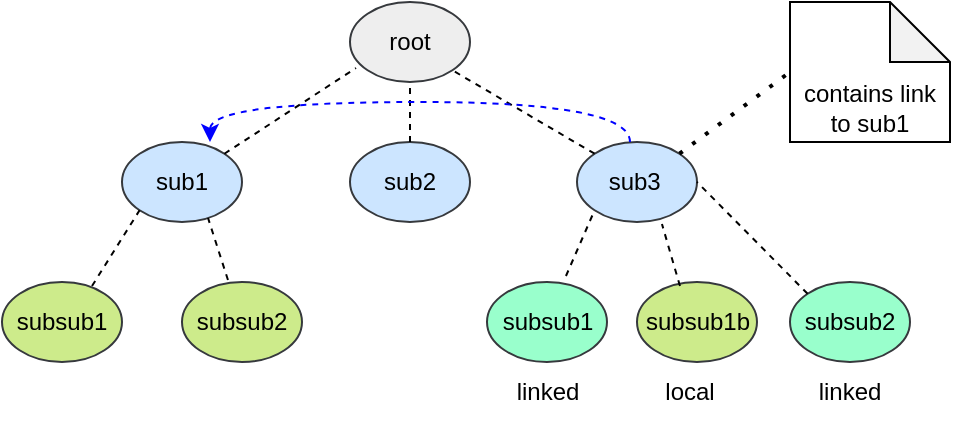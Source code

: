 <mxfile version="20.5.3" type="embed"><diagram name="Seite-1" id="J7wPt4fXxp6ta61tr3np"><mxGraphModel dx="968" dy="685" grid="1" gridSize="10" guides="1" tooltips="1" connect="1" arrows="1" fold="1" page="1" pageScale="1" pageWidth="827" pageHeight="1169" math="0" shadow="0"><root><mxCell id="0"/><mxCell id="1" parent="0"/><mxCell id="2" value="root" style="ellipse;whiteSpace=wrap;html=1;fillColor=#eeeeee;strokeColor=#36393d;" vertex="1" parent="1"><mxGeometry x="204" y="20" width="60" height="40" as="geometry"/></mxCell><mxCell id="3" value="sub1" style="ellipse;whiteSpace=wrap;html=1;fillColor=#cce5ff;strokeColor=#36393d;" vertex="1" parent="1"><mxGeometry x="90" y="90" width="60" height="40" as="geometry"/></mxCell><mxCell id="4" value="sub2" style="ellipse;whiteSpace=wrap;html=1;fillColor=#cce5ff;strokeColor=#36393d;" vertex="1" parent="1"><mxGeometry x="204" y="90" width="60" height="40" as="geometry"/></mxCell><mxCell id="5" value="sub3&amp;nbsp;" style="ellipse;whiteSpace=wrap;html=1;fillColor=#cce5ff;strokeColor=#36393d;" vertex="1" parent="1"><mxGeometry x="317.5" y="90" width="60" height="40" as="geometry"/></mxCell><mxCell id="6" value="contains link to sub1" style="shape=note;whiteSpace=wrap;html=1;backgroundOutline=1;darkOpacity=0.05;gradientColor=none;labelPosition=center;verticalLabelPosition=middle;align=center;verticalAlign=bottom;" vertex="1" parent="1"><mxGeometry x="424" y="20" width="80" height="70" as="geometry"/></mxCell><mxCell id="7" value="" style="endArrow=none;dashed=1;html=1;dashPattern=1 3;strokeWidth=2;rounded=0;exitX=1;exitY=0;exitDx=0;exitDy=0;entryX=0;entryY=0.5;entryDx=0;entryDy=0;entryPerimeter=0;" edge="1" parent="1" source="5" target="6"><mxGeometry width="50" height="50" relative="1" as="geometry"><mxPoint x="354" y="50" as="sourcePoint"/><mxPoint x="404" as="targetPoint"/></mxGeometry></mxCell><mxCell id="8" value="" style="endArrow=none;dashed=1;html=1;rounded=0;exitX=1;exitY=0;exitDx=0;exitDy=0;entryX=0.05;entryY=0.825;entryDx=0;entryDy=0;entryPerimeter=0;" edge="1" parent="1" source="3" target="2"><mxGeometry width="50" height="50" relative="1" as="geometry"><mxPoint x="354" y="50" as="sourcePoint"/><mxPoint x="404" as="targetPoint"/></mxGeometry></mxCell><mxCell id="9" value="" style="endArrow=none;dashed=1;html=1;rounded=0;entryX=0.5;entryY=1;entryDx=0;entryDy=0;" edge="1" parent="1" source="4" target="2"><mxGeometry width="50" height="50" relative="1" as="geometry"><mxPoint x="151.213" y="105.858" as="sourcePoint"/><mxPoint x="217" y="63" as="targetPoint"/></mxGeometry></mxCell><mxCell id="10" value="" style="endArrow=none;dashed=1;html=1;rounded=0;entryX=1;entryY=1;entryDx=0;entryDy=0;exitX=0;exitY=0;exitDx=0;exitDy=0;" edge="1" parent="1" source="5" target="2"><mxGeometry width="50" height="50" relative="1" as="geometry"><mxPoint x="244" y="100" as="sourcePoint"/><mxPoint x="244" y="70" as="targetPoint"/></mxGeometry></mxCell><mxCell id="16" value="" style="endArrow=classic;html=1;rounded=0;shadow=0;sketch=0;curved=1;edgeStyle=orthogonalEdgeStyle;dashed=1;strokeColor=#0000FF;" edge="1" parent="1"><mxGeometry width="50" height="50" relative="1" as="geometry"><mxPoint x="344" y="90" as="sourcePoint"/><mxPoint x="134" y="90" as="targetPoint"/><Array as="points"><mxPoint x="344" y="70"/><mxPoint x="134" y="70"/></Array></mxGeometry></mxCell><mxCell id="17" value="subsub1" style="ellipse;whiteSpace=wrap;html=1;fillColor=#cdeb8b;strokeColor=#36393d;" vertex="1" parent="1"><mxGeometry x="30" y="160" width="60" height="40" as="geometry"/></mxCell><mxCell id="18" value="subsub2" style="ellipse;whiteSpace=wrap;html=1;fillColor=#cdeb8b;strokeColor=#36393d;" vertex="1" parent="1"><mxGeometry x="120" y="160" width="60" height="40" as="geometry"/></mxCell><mxCell id="21" value="subsub1" style="ellipse;whiteSpace=wrap;html=1;fillColor=#99FFCC;strokeColor=#36393d;" vertex="1" parent="1"><mxGeometry x="272.5" y="160" width="60" height="40" as="geometry"/></mxCell><mxCell id="22" value="subsub2" style="ellipse;whiteSpace=wrap;html=1;fillColor=#99FFCC;strokeColor=#36393d;" vertex="1" parent="1"><mxGeometry x="424" y="160" width="60" height="40" as="geometry"/></mxCell><mxCell id="23" value="subsub1b" style="ellipse;whiteSpace=wrap;html=1;fillColor=#cdeb8b;strokeColor=#36393d;" vertex="1" parent="1"><mxGeometry x="347.5" y="160" width="60" height="40" as="geometry"/></mxCell><mxCell id="24" value="" style="endArrow=none;dashed=1;html=1;rounded=0;exitX=0.75;exitY=0.05;exitDx=0;exitDy=0;entryX=0;entryY=1;entryDx=0;entryDy=0;exitPerimeter=0;" edge="1" parent="1" source="17" target="3"><mxGeometry width="50" height="50" relative="1" as="geometry"><mxPoint x="151.213" y="105.858" as="sourcePoint"/><mxPoint x="217" y="63" as="targetPoint"/></mxGeometry></mxCell><mxCell id="25" value="" style="endArrow=none;dashed=1;html=1;rounded=0;exitX=0.383;exitY=-0.025;exitDx=0;exitDy=0;entryX=0.717;entryY=0.95;entryDx=0;entryDy=0;exitPerimeter=0;entryPerimeter=0;" edge="1" parent="1" source="18" target="3"><mxGeometry width="50" height="50" relative="1" as="geometry"><mxPoint x="85" y="172" as="sourcePoint"/><mxPoint x="108.787" y="134.142" as="targetPoint"/></mxGeometry></mxCell><mxCell id="27" value="" style="endArrow=none;dashed=1;html=1;rounded=0;exitX=0.658;exitY=-0.075;exitDx=0;exitDy=0;entryX=0;entryY=1;entryDx=0;entryDy=0;exitPerimeter=0;" edge="1" parent="1" source="21" target="5"><mxGeometry width="50" height="50" relative="1" as="geometry"><mxPoint x="85" y="172" as="sourcePoint"/><mxPoint x="108.787" y="134.142" as="targetPoint"/></mxGeometry></mxCell><mxCell id="28" value="" style="endArrow=none;dashed=1;html=1;rounded=0;exitX=0.358;exitY=0.05;exitDx=0;exitDy=0;entryX=0.708;entryY=1.025;entryDx=0;entryDy=0;exitPerimeter=0;entryPerimeter=0;" edge="1" parent="1" source="23" target="5"><mxGeometry width="50" height="50" relative="1" as="geometry"><mxPoint x="321.98" y="167" as="sourcePoint"/><mxPoint x="336.287" y="134.142" as="targetPoint"/></mxGeometry></mxCell><mxCell id="29" value="" style="endArrow=none;dashed=1;html=1;rounded=0;exitX=0;exitY=0;exitDx=0;exitDy=0;entryX=1;entryY=0.5;entryDx=0;entryDy=0;" edge="1" parent="1" source="22" target="5"><mxGeometry width="50" height="50" relative="1" as="geometry"><mxPoint x="378.98" y="172" as="sourcePoint"/><mxPoint x="384" y="120" as="targetPoint"/></mxGeometry></mxCell><mxCell id="30" value="linked" style="text;html=1;strokeColor=none;fillColor=none;align=center;verticalAlign=middle;whiteSpace=wrap;rounded=0;" vertex="1" parent="1"><mxGeometry x="272.5" y="200" width="60" height="30" as="geometry"/></mxCell><mxCell id="31" value="linked" style="text;html=1;strokeColor=none;fillColor=none;align=center;verticalAlign=middle;whiteSpace=wrap;rounded=0;" vertex="1" parent="1"><mxGeometry x="424" y="200" width="60" height="30" as="geometry"/></mxCell><mxCell id="32" value="local" style="text;html=1;strokeColor=none;fillColor=none;align=center;verticalAlign=middle;whiteSpace=wrap;rounded=0;" vertex="1" parent="1"><mxGeometry x="344" y="200" width="60" height="30" as="geometry"/></mxCell></root></mxGraphModel></diagram></mxfile>
